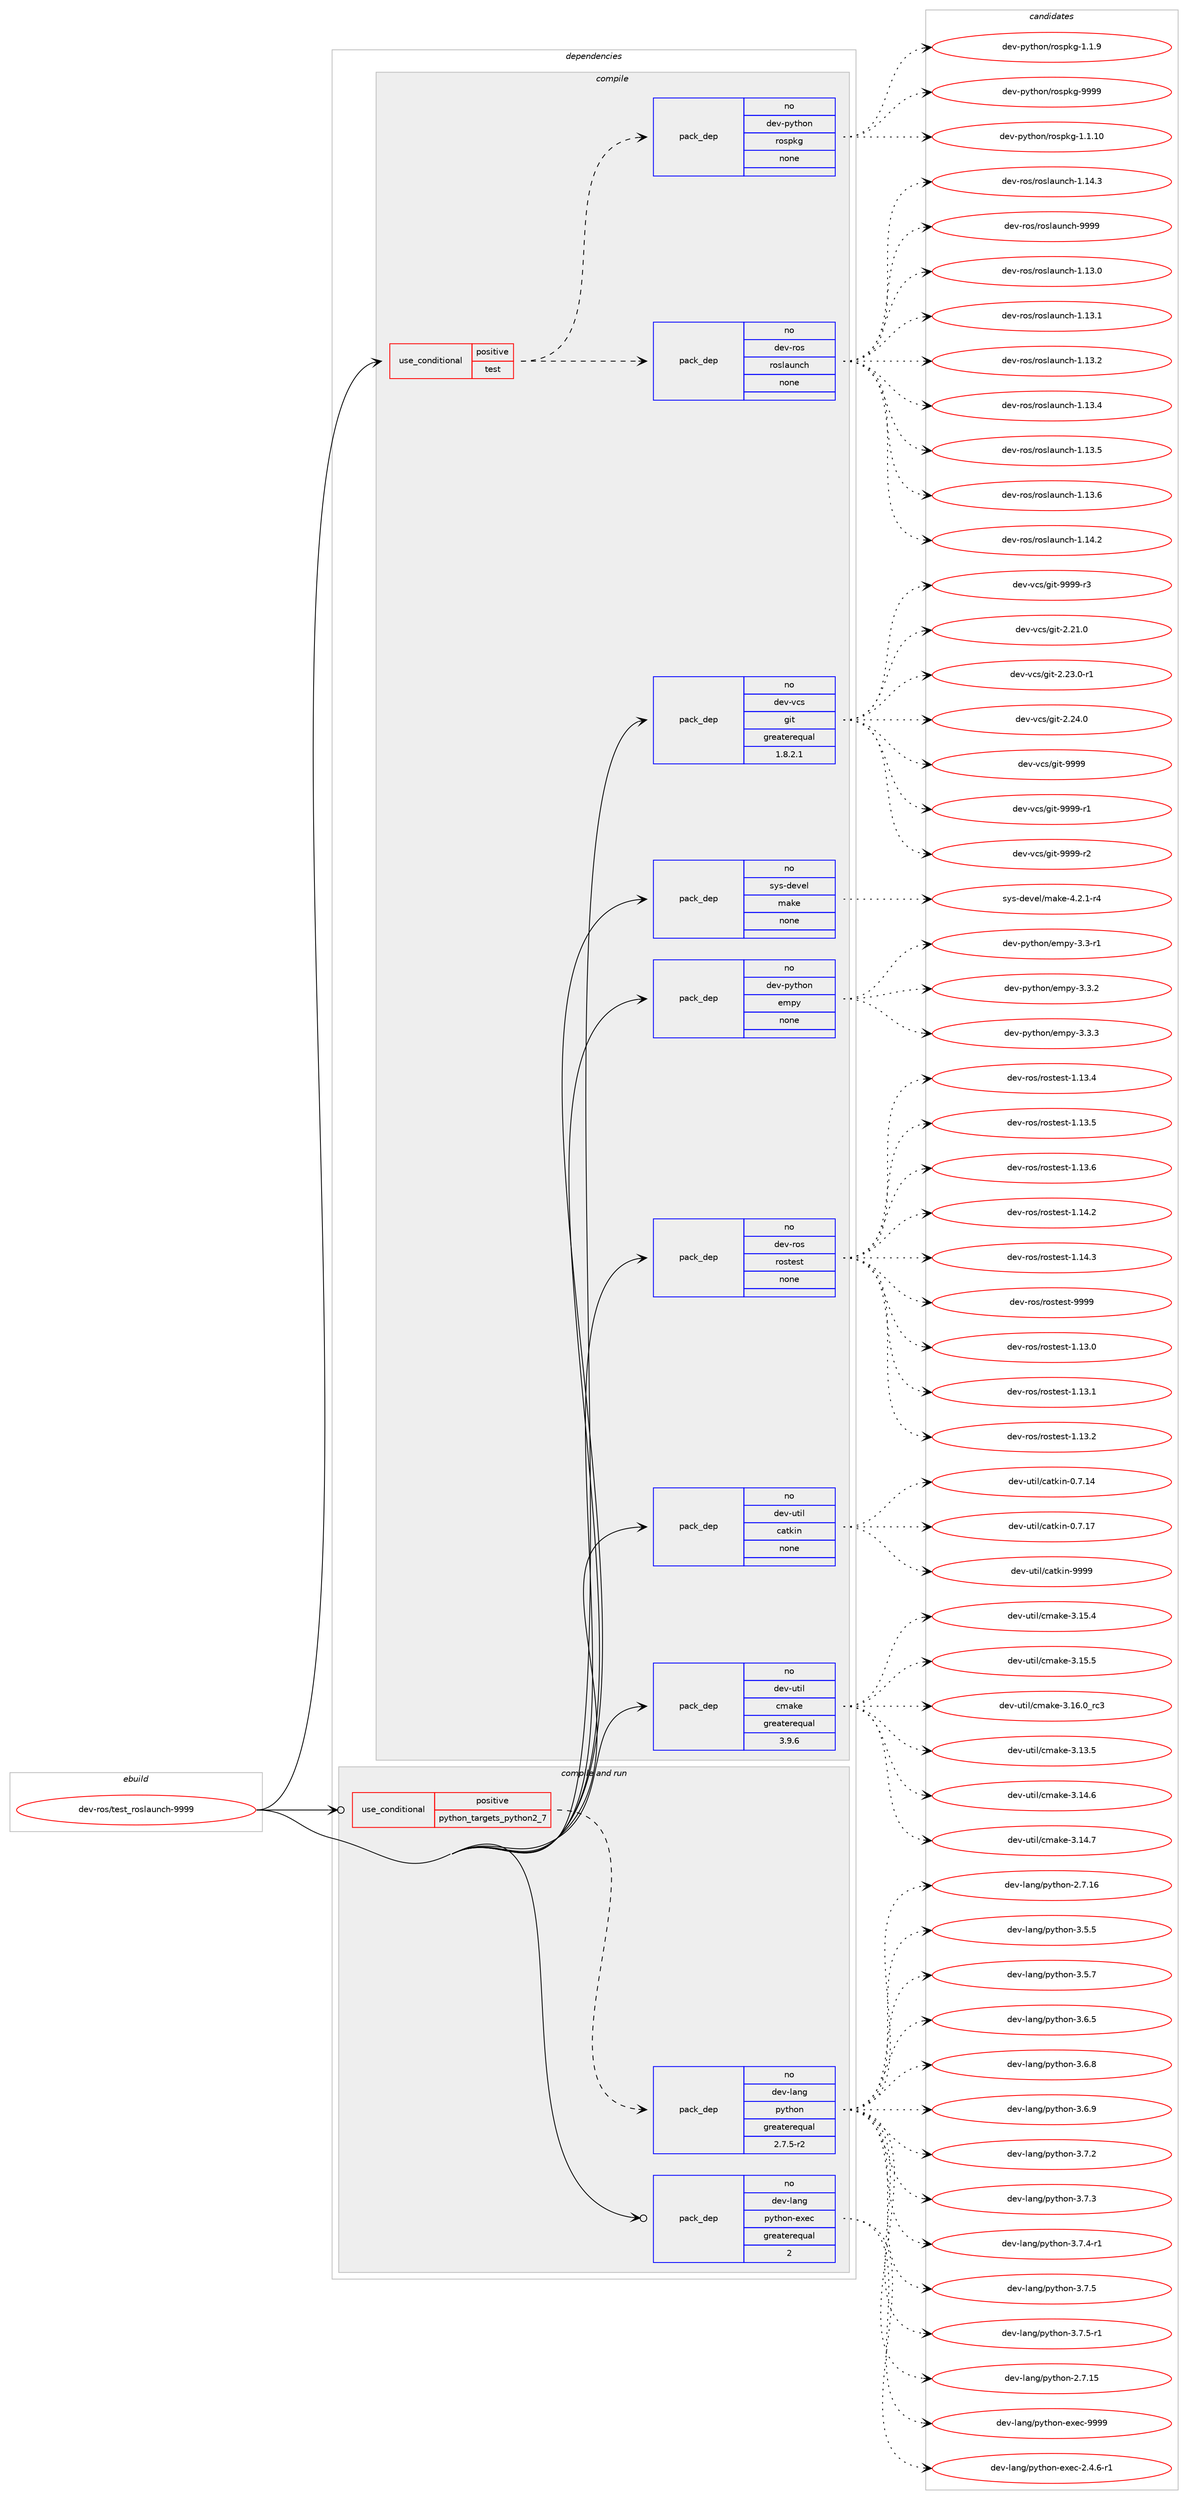 digraph prolog {

# *************
# Graph options
# *************

newrank=true;
concentrate=true;
compound=true;
graph [rankdir=LR,fontname=Helvetica,fontsize=10,ranksep=1.5];#, ranksep=2.5, nodesep=0.2];
edge  [arrowhead=vee];
node  [fontname=Helvetica,fontsize=10];

# **********
# The ebuild
# **********

subgraph cluster_leftcol {
color=gray;
rank=same;
label=<<i>ebuild</i>>;
id [label="dev-ros/test_roslaunch-9999", color=red, width=4, href="../dev-ros/test_roslaunch-9999.svg"];
}

# ****************
# The dependencies
# ****************

subgraph cluster_midcol {
color=gray;
label=<<i>dependencies</i>>;
subgraph cluster_compile {
fillcolor="#eeeeee";
style=filled;
label=<<i>compile</i>>;
subgraph cond155792 {
dependency668991 [label=<<TABLE BORDER="0" CELLBORDER="1" CELLSPACING="0" CELLPADDING="4"><TR><TD ROWSPAN="3" CELLPADDING="10">use_conditional</TD></TR><TR><TD>positive</TD></TR><TR><TD>test</TD></TR></TABLE>>, shape=none, color=red];
subgraph pack501293 {
dependency668992 [label=<<TABLE BORDER="0" CELLBORDER="1" CELLSPACING="0" CELLPADDING="4" WIDTH="220"><TR><TD ROWSPAN="6" CELLPADDING="30">pack_dep</TD></TR><TR><TD WIDTH="110">no</TD></TR><TR><TD>dev-ros</TD></TR><TR><TD>roslaunch</TD></TR><TR><TD>none</TD></TR><TR><TD></TD></TR></TABLE>>, shape=none, color=blue];
}
dependency668991:e -> dependency668992:w [weight=20,style="dashed",arrowhead="vee"];
subgraph pack501294 {
dependency668993 [label=<<TABLE BORDER="0" CELLBORDER="1" CELLSPACING="0" CELLPADDING="4" WIDTH="220"><TR><TD ROWSPAN="6" CELLPADDING="30">pack_dep</TD></TR><TR><TD WIDTH="110">no</TD></TR><TR><TD>dev-python</TD></TR><TR><TD>rospkg</TD></TR><TR><TD>none</TD></TR><TR><TD></TD></TR></TABLE>>, shape=none, color=blue];
}
dependency668991:e -> dependency668993:w [weight=20,style="dashed",arrowhead="vee"];
}
id:e -> dependency668991:w [weight=20,style="solid",arrowhead="vee"];
subgraph pack501295 {
dependency668994 [label=<<TABLE BORDER="0" CELLBORDER="1" CELLSPACING="0" CELLPADDING="4" WIDTH="220"><TR><TD ROWSPAN="6" CELLPADDING="30">pack_dep</TD></TR><TR><TD WIDTH="110">no</TD></TR><TR><TD>dev-python</TD></TR><TR><TD>empy</TD></TR><TR><TD>none</TD></TR><TR><TD></TD></TR></TABLE>>, shape=none, color=blue];
}
id:e -> dependency668994:w [weight=20,style="solid",arrowhead="vee"];
subgraph pack501296 {
dependency668995 [label=<<TABLE BORDER="0" CELLBORDER="1" CELLSPACING="0" CELLPADDING="4" WIDTH="220"><TR><TD ROWSPAN="6" CELLPADDING="30">pack_dep</TD></TR><TR><TD WIDTH="110">no</TD></TR><TR><TD>dev-ros</TD></TR><TR><TD>rostest</TD></TR><TR><TD>none</TD></TR><TR><TD></TD></TR></TABLE>>, shape=none, color=blue];
}
id:e -> dependency668995:w [weight=20,style="solid",arrowhead="vee"];
subgraph pack501297 {
dependency668996 [label=<<TABLE BORDER="0" CELLBORDER="1" CELLSPACING="0" CELLPADDING="4" WIDTH="220"><TR><TD ROWSPAN="6" CELLPADDING="30">pack_dep</TD></TR><TR><TD WIDTH="110">no</TD></TR><TR><TD>dev-util</TD></TR><TR><TD>catkin</TD></TR><TR><TD>none</TD></TR><TR><TD></TD></TR></TABLE>>, shape=none, color=blue];
}
id:e -> dependency668996:w [weight=20,style="solid",arrowhead="vee"];
subgraph pack501298 {
dependency668997 [label=<<TABLE BORDER="0" CELLBORDER="1" CELLSPACING="0" CELLPADDING="4" WIDTH="220"><TR><TD ROWSPAN="6" CELLPADDING="30">pack_dep</TD></TR><TR><TD WIDTH="110">no</TD></TR><TR><TD>dev-util</TD></TR><TR><TD>cmake</TD></TR><TR><TD>greaterequal</TD></TR><TR><TD>3.9.6</TD></TR></TABLE>>, shape=none, color=blue];
}
id:e -> dependency668997:w [weight=20,style="solid",arrowhead="vee"];
subgraph pack501299 {
dependency668998 [label=<<TABLE BORDER="0" CELLBORDER="1" CELLSPACING="0" CELLPADDING="4" WIDTH="220"><TR><TD ROWSPAN="6" CELLPADDING="30">pack_dep</TD></TR><TR><TD WIDTH="110">no</TD></TR><TR><TD>dev-vcs</TD></TR><TR><TD>git</TD></TR><TR><TD>greaterequal</TD></TR><TR><TD>1.8.2.1</TD></TR></TABLE>>, shape=none, color=blue];
}
id:e -> dependency668998:w [weight=20,style="solid",arrowhead="vee"];
subgraph pack501300 {
dependency668999 [label=<<TABLE BORDER="0" CELLBORDER="1" CELLSPACING="0" CELLPADDING="4" WIDTH="220"><TR><TD ROWSPAN="6" CELLPADDING="30">pack_dep</TD></TR><TR><TD WIDTH="110">no</TD></TR><TR><TD>sys-devel</TD></TR><TR><TD>make</TD></TR><TR><TD>none</TD></TR><TR><TD></TD></TR></TABLE>>, shape=none, color=blue];
}
id:e -> dependency668999:w [weight=20,style="solid",arrowhead="vee"];
}
subgraph cluster_compileandrun {
fillcolor="#eeeeee";
style=filled;
label=<<i>compile and run</i>>;
subgraph cond155793 {
dependency669000 [label=<<TABLE BORDER="0" CELLBORDER="1" CELLSPACING="0" CELLPADDING="4"><TR><TD ROWSPAN="3" CELLPADDING="10">use_conditional</TD></TR><TR><TD>positive</TD></TR><TR><TD>python_targets_python2_7</TD></TR></TABLE>>, shape=none, color=red];
subgraph pack501301 {
dependency669001 [label=<<TABLE BORDER="0" CELLBORDER="1" CELLSPACING="0" CELLPADDING="4" WIDTH="220"><TR><TD ROWSPAN="6" CELLPADDING="30">pack_dep</TD></TR><TR><TD WIDTH="110">no</TD></TR><TR><TD>dev-lang</TD></TR><TR><TD>python</TD></TR><TR><TD>greaterequal</TD></TR><TR><TD>2.7.5-r2</TD></TR></TABLE>>, shape=none, color=blue];
}
dependency669000:e -> dependency669001:w [weight=20,style="dashed",arrowhead="vee"];
}
id:e -> dependency669000:w [weight=20,style="solid",arrowhead="odotvee"];
subgraph pack501302 {
dependency669002 [label=<<TABLE BORDER="0" CELLBORDER="1" CELLSPACING="0" CELLPADDING="4" WIDTH="220"><TR><TD ROWSPAN="6" CELLPADDING="30">pack_dep</TD></TR><TR><TD WIDTH="110">no</TD></TR><TR><TD>dev-lang</TD></TR><TR><TD>python-exec</TD></TR><TR><TD>greaterequal</TD></TR><TR><TD>2</TD></TR></TABLE>>, shape=none, color=blue];
}
id:e -> dependency669002:w [weight=20,style="solid",arrowhead="odotvee"];
}
subgraph cluster_run {
fillcolor="#eeeeee";
style=filled;
label=<<i>run</i>>;
}
}

# **************
# The candidates
# **************

subgraph cluster_choices {
rank=same;
color=gray;
label=<<i>candidates</i>>;

subgraph choice501293 {
color=black;
nodesep=1;
choice1001011184511411111547114111115108971171109910445494649514648 [label="dev-ros/roslaunch-1.13.0", color=red, width=4,href="../dev-ros/roslaunch-1.13.0.svg"];
choice1001011184511411111547114111115108971171109910445494649514649 [label="dev-ros/roslaunch-1.13.1", color=red, width=4,href="../dev-ros/roslaunch-1.13.1.svg"];
choice1001011184511411111547114111115108971171109910445494649514650 [label="dev-ros/roslaunch-1.13.2", color=red, width=4,href="../dev-ros/roslaunch-1.13.2.svg"];
choice1001011184511411111547114111115108971171109910445494649514652 [label="dev-ros/roslaunch-1.13.4", color=red, width=4,href="../dev-ros/roslaunch-1.13.4.svg"];
choice1001011184511411111547114111115108971171109910445494649514653 [label="dev-ros/roslaunch-1.13.5", color=red, width=4,href="../dev-ros/roslaunch-1.13.5.svg"];
choice1001011184511411111547114111115108971171109910445494649514654 [label="dev-ros/roslaunch-1.13.6", color=red, width=4,href="../dev-ros/roslaunch-1.13.6.svg"];
choice1001011184511411111547114111115108971171109910445494649524650 [label="dev-ros/roslaunch-1.14.2", color=red, width=4,href="../dev-ros/roslaunch-1.14.2.svg"];
choice1001011184511411111547114111115108971171109910445494649524651 [label="dev-ros/roslaunch-1.14.3", color=red, width=4,href="../dev-ros/roslaunch-1.14.3.svg"];
choice100101118451141111154711411111510897117110991044557575757 [label="dev-ros/roslaunch-9999", color=red, width=4,href="../dev-ros/roslaunch-9999.svg"];
dependency668992:e -> choice1001011184511411111547114111115108971171109910445494649514648:w [style=dotted,weight="100"];
dependency668992:e -> choice1001011184511411111547114111115108971171109910445494649514649:w [style=dotted,weight="100"];
dependency668992:e -> choice1001011184511411111547114111115108971171109910445494649514650:w [style=dotted,weight="100"];
dependency668992:e -> choice1001011184511411111547114111115108971171109910445494649514652:w [style=dotted,weight="100"];
dependency668992:e -> choice1001011184511411111547114111115108971171109910445494649514653:w [style=dotted,weight="100"];
dependency668992:e -> choice1001011184511411111547114111115108971171109910445494649514654:w [style=dotted,weight="100"];
dependency668992:e -> choice1001011184511411111547114111115108971171109910445494649524650:w [style=dotted,weight="100"];
dependency668992:e -> choice1001011184511411111547114111115108971171109910445494649524651:w [style=dotted,weight="100"];
dependency668992:e -> choice100101118451141111154711411111510897117110991044557575757:w [style=dotted,weight="100"];
}
subgraph choice501294 {
color=black;
nodesep=1;
choice100101118451121211161041111104711411111511210710345494649464948 [label="dev-python/rospkg-1.1.10", color=red, width=4,href="../dev-python/rospkg-1.1.10.svg"];
choice1001011184511212111610411111047114111115112107103454946494657 [label="dev-python/rospkg-1.1.9", color=red, width=4,href="../dev-python/rospkg-1.1.9.svg"];
choice10010111845112121116104111110471141111151121071034557575757 [label="dev-python/rospkg-9999", color=red, width=4,href="../dev-python/rospkg-9999.svg"];
dependency668993:e -> choice100101118451121211161041111104711411111511210710345494649464948:w [style=dotted,weight="100"];
dependency668993:e -> choice1001011184511212111610411111047114111115112107103454946494657:w [style=dotted,weight="100"];
dependency668993:e -> choice10010111845112121116104111110471141111151121071034557575757:w [style=dotted,weight="100"];
}
subgraph choice501295 {
color=black;
nodesep=1;
choice1001011184511212111610411111047101109112121455146514511449 [label="dev-python/empy-3.3-r1", color=red, width=4,href="../dev-python/empy-3.3-r1.svg"];
choice1001011184511212111610411111047101109112121455146514650 [label="dev-python/empy-3.3.2", color=red, width=4,href="../dev-python/empy-3.3.2.svg"];
choice1001011184511212111610411111047101109112121455146514651 [label="dev-python/empy-3.3.3", color=red, width=4,href="../dev-python/empy-3.3.3.svg"];
dependency668994:e -> choice1001011184511212111610411111047101109112121455146514511449:w [style=dotted,weight="100"];
dependency668994:e -> choice1001011184511212111610411111047101109112121455146514650:w [style=dotted,weight="100"];
dependency668994:e -> choice1001011184511212111610411111047101109112121455146514651:w [style=dotted,weight="100"];
}
subgraph choice501296 {
color=black;
nodesep=1;
choice100101118451141111154711411111511610111511645494649514648 [label="dev-ros/rostest-1.13.0", color=red, width=4,href="../dev-ros/rostest-1.13.0.svg"];
choice100101118451141111154711411111511610111511645494649514649 [label="dev-ros/rostest-1.13.1", color=red, width=4,href="../dev-ros/rostest-1.13.1.svg"];
choice100101118451141111154711411111511610111511645494649514650 [label="dev-ros/rostest-1.13.2", color=red, width=4,href="../dev-ros/rostest-1.13.2.svg"];
choice100101118451141111154711411111511610111511645494649514652 [label="dev-ros/rostest-1.13.4", color=red, width=4,href="../dev-ros/rostest-1.13.4.svg"];
choice100101118451141111154711411111511610111511645494649514653 [label="dev-ros/rostest-1.13.5", color=red, width=4,href="../dev-ros/rostest-1.13.5.svg"];
choice100101118451141111154711411111511610111511645494649514654 [label="dev-ros/rostest-1.13.6", color=red, width=4,href="../dev-ros/rostest-1.13.6.svg"];
choice100101118451141111154711411111511610111511645494649524650 [label="dev-ros/rostest-1.14.2", color=red, width=4,href="../dev-ros/rostest-1.14.2.svg"];
choice100101118451141111154711411111511610111511645494649524651 [label="dev-ros/rostest-1.14.3", color=red, width=4,href="../dev-ros/rostest-1.14.3.svg"];
choice10010111845114111115471141111151161011151164557575757 [label="dev-ros/rostest-9999", color=red, width=4,href="../dev-ros/rostest-9999.svg"];
dependency668995:e -> choice100101118451141111154711411111511610111511645494649514648:w [style=dotted,weight="100"];
dependency668995:e -> choice100101118451141111154711411111511610111511645494649514649:w [style=dotted,weight="100"];
dependency668995:e -> choice100101118451141111154711411111511610111511645494649514650:w [style=dotted,weight="100"];
dependency668995:e -> choice100101118451141111154711411111511610111511645494649514652:w [style=dotted,weight="100"];
dependency668995:e -> choice100101118451141111154711411111511610111511645494649514653:w [style=dotted,weight="100"];
dependency668995:e -> choice100101118451141111154711411111511610111511645494649514654:w [style=dotted,weight="100"];
dependency668995:e -> choice100101118451141111154711411111511610111511645494649524650:w [style=dotted,weight="100"];
dependency668995:e -> choice100101118451141111154711411111511610111511645494649524651:w [style=dotted,weight="100"];
dependency668995:e -> choice10010111845114111115471141111151161011151164557575757:w [style=dotted,weight="100"];
}
subgraph choice501297 {
color=black;
nodesep=1;
choice1001011184511711610510847999711610710511045484655464952 [label="dev-util/catkin-0.7.14", color=red, width=4,href="../dev-util/catkin-0.7.14.svg"];
choice1001011184511711610510847999711610710511045484655464955 [label="dev-util/catkin-0.7.17", color=red, width=4,href="../dev-util/catkin-0.7.17.svg"];
choice100101118451171161051084799971161071051104557575757 [label="dev-util/catkin-9999", color=red, width=4,href="../dev-util/catkin-9999.svg"];
dependency668996:e -> choice1001011184511711610510847999711610710511045484655464952:w [style=dotted,weight="100"];
dependency668996:e -> choice1001011184511711610510847999711610710511045484655464955:w [style=dotted,weight="100"];
dependency668996:e -> choice100101118451171161051084799971161071051104557575757:w [style=dotted,weight="100"];
}
subgraph choice501298 {
color=black;
nodesep=1;
choice1001011184511711610510847991099710710145514649514653 [label="dev-util/cmake-3.13.5", color=red, width=4,href="../dev-util/cmake-3.13.5.svg"];
choice1001011184511711610510847991099710710145514649524654 [label="dev-util/cmake-3.14.6", color=red, width=4,href="../dev-util/cmake-3.14.6.svg"];
choice1001011184511711610510847991099710710145514649524655 [label="dev-util/cmake-3.14.7", color=red, width=4,href="../dev-util/cmake-3.14.7.svg"];
choice1001011184511711610510847991099710710145514649534652 [label="dev-util/cmake-3.15.4", color=red, width=4,href="../dev-util/cmake-3.15.4.svg"];
choice1001011184511711610510847991099710710145514649534653 [label="dev-util/cmake-3.15.5", color=red, width=4,href="../dev-util/cmake-3.15.5.svg"];
choice1001011184511711610510847991099710710145514649544648951149951 [label="dev-util/cmake-3.16.0_rc3", color=red, width=4,href="../dev-util/cmake-3.16.0_rc3.svg"];
dependency668997:e -> choice1001011184511711610510847991099710710145514649514653:w [style=dotted,weight="100"];
dependency668997:e -> choice1001011184511711610510847991099710710145514649524654:w [style=dotted,weight="100"];
dependency668997:e -> choice1001011184511711610510847991099710710145514649524655:w [style=dotted,weight="100"];
dependency668997:e -> choice1001011184511711610510847991099710710145514649534652:w [style=dotted,weight="100"];
dependency668997:e -> choice1001011184511711610510847991099710710145514649534653:w [style=dotted,weight="100"];
dependency668997:e -> choice1001011184511711610510847991099710710145514649544648951149951:w [style=dotted,weight="100"];
}
subgraph choice501299 {
color=black;
nodesep=1;
choice10010111845118991154710310511645504650494648 [label="dev-vcs/git-2.21.0", color=red, width=4,href="../dev-vcs/git-2.21.0.svg"];
choice100101118451189911547103105116455046505146484511449 [label="dev-vcs/git-2.23.0-r1", color=red, width=4,href="../dev-vcs/git-2.23.0-r1.svg"];
choice10010111845118991154710310511645504650524648 [label="dev-vcs/git-2.24.0", color=red, width=4,href="../dev-vcs/git-2.24.0.svg"];
choice1001011184511899115471031051164557575757 [label="dev-vcs/git-9999", color=red, width=4,href="../dev-vcs/git-9999.svg"];
choice10010111845118991154710310511645575757574511449 [label="dev-vcs/git-9999-r1", color=red, width=4,href="../dev-vcs/git-9999-r1.svg"];
choice10010111845118991154710310511645575757574511450 [label="dev-vcs/git-9999-r2", color=red, width=4,href="../dev-vcs/git-9999-r2.svg"];
choice10010111845118991154710310511645575757574511451 [label="dev-vcs/git-9999-r3", color=red, width=4,href="../dev-vcs/git-9999-r3.svg"];
dependency668998:e -> choice10010111845118991154710310511645504650494648:w [style=dotted,weight="100"];
dependency668998:e -> choice100101118451189911547103105116455046505146484511449:w [style=dotted,weight="100"];
dependency668998:e -> choice10010111845118991154710310511645504650524648:w [style=dotted,weight="100"];
dependency668998:e -> choice1001011184511899115471031051164557575757:w [style=dotted,weight="100"];
dependency668998:e -> choice10010111845118991154710310511645575757574511449:w [style=dotted,weight="100"];
dependency668998:e -> choice10010111845118991154710310511645575757574511450:w [style=dotted,weight="100"];
dependency668998:e -> choice10010111845118991154710310511645575757574511451:w [style=dotted,weight="100"];
}
subgraph choice501300 {
color=black;
nodesep=1;
choice1151211154510010111810110847109971071014552465046494511452 [label="sys-devel/make-4.2.1-r4", color=red, width=4,href="../sys-devel/make-4.2.1-r4.svg"];
dependency668999:e -> choice1151211154510010111810110847109971071014552465046494511452:w [style=dotted,weight="100"];
}
subgraph choice501301 {
color=black;
nodesep=1;
choice10010111845108971101034711212111610411111045504655464953 [label="dev-lang/python-2.7.15", color=red, width=4,href="../dev-lang/python-2.7.15.svg"];
choice10010111845108971101034711212111610411111045504655464954 [label="dev-lang/python-2.7.16", color=red, width=4,href="../dev-lang/python-2.7.16.svg"];
choice100101118451089711010347112121116104111110455146534653 [label="dev-lang/python-3.5.5", color=red, width=4,href="../dev-lang/python-3.5.5.svg"];
choice100101118451089711010347112121116104111110455146534655 [label="dev-lang/python-3.5.7", color=red, width=4,href="../dev-lang/python-3.5.7.svg"];
choice100101118451089711010347112121116104111110455146544653 [label="dev-lang/python-3.6.5", color=red, width=4,href="../dev-lang/python-3.6.5.svg"];
choice100101118451089711010347112121116104111110455146544656 [label="dev-lang/python-3.6.8", color=red, width=4,href="../dev-lang/python-3.6.8.svg"];
choice100101118451089711010347112121116104111110455146544657 [label="dev-lang/python-3.6.9", color=red, width=4,href="../dev-lang/python-3.6.9.svg"];
choice100101118451089711010347112121116104111110455146554650 [label="dev-lang/python-3.7.2", color=red, width=4,href="../dev-lang/python-3.7.2.svg"];
choice100101118451089711010347112121116104111110455146554651 [label="dev-lang/python-3.7.3", color=red, width=4,href="../dev-lang/python-3.7.3.svg"];
choice1001011184510897110103471121211161041111104551465546524511449 [label="dev-lang/python-3.7.4-r1", color=red, width=4,href="../dev-lang/python-3.7.4-r1.svg"];
choice100101118451089711010347112121116104111110455146554653 [label="dev-lang/python-3.7.5", color=red, width=4,href="../dev-lang/python-3.7.5.svg"];
choice1001011184510897110103471121211161041111104551465546534511449 [label="dev-lang/python-3.7.5-r1", color=red, width=4,href="../dev-lang/python-3.7.5-r1.svg"];
dependency669001:e -> choice10010111845108971101034711212111610411111045504655464953:w [style=dotted,weight="100"];
dependency669001:e -> choice10010111845108971101034711212111610411111045504655464954:w [style=dotted,weight="100"];
dependency669001:e -> choice100101118451089711010347112121116104111110455146534653:w [style=dotted,weight="100"];
dependency669001:e -> choice100101118451089711010347112121116104111110455146534655:w [style=dotted,weight="100"];
dependency669001:e -> choice100101118451089711010347112121116104111110455146544653:w [style=dotted,weight="100"];
dependency669001:e -> choice100101118451089711010347112121116104111110455146544656:w [style=dotted,weight="100"];
dependency669001:e -> choice100101118451089711010347112121116104111110455146544657:w [style=dotted,weight="100"];
dependency669001:e -> choice100101118451089711010347112121116104111110455146554650:w [style=dotted,weight="100"];
dependency669001:e -> choice100101118451089711010347112121116104111110455146554651:w [style=dotted,weight="100"];
dependency669001:e -> choice1001011184510897110103471121211161041111104551465546524511449:w [style=dotted,weight="100"];
dependency669001:e -> choice100101118451089711010347112121116104111110455146554653:w [style=dotted,weight="100"];
dependency669001:e -> choice1001011184510897110103471121211161041111104551465546534511449:w [style=dotted,weight="100"];
}
subgraph choice501302 {
color=black;
nodesep=1;
choice10010111845108971101034711212111610411111045101120101994550465246544511449 [label="dev-lang/python-exec-2.4.6-r1", color=red, width=4,href="../dev-lang/python-exec-2.4.6-r1.svg"];
choice10010111845108971101034711212111610411111045101120101994557575757 [label="dev-lang/python-exec-9999", color=red, width=4,href="../dev-lang/python-exec-9999.svg"];
dependency669002:e -> choice10010111845108971101034711212111610411111045101120101994550465246544511449:w [style=dotted,weight="100"];
dependency669002:e -> choice10010111845108971101034711212111610411111045101120101994557575757:w [style=dotted,weight="100"];
}
}

}
